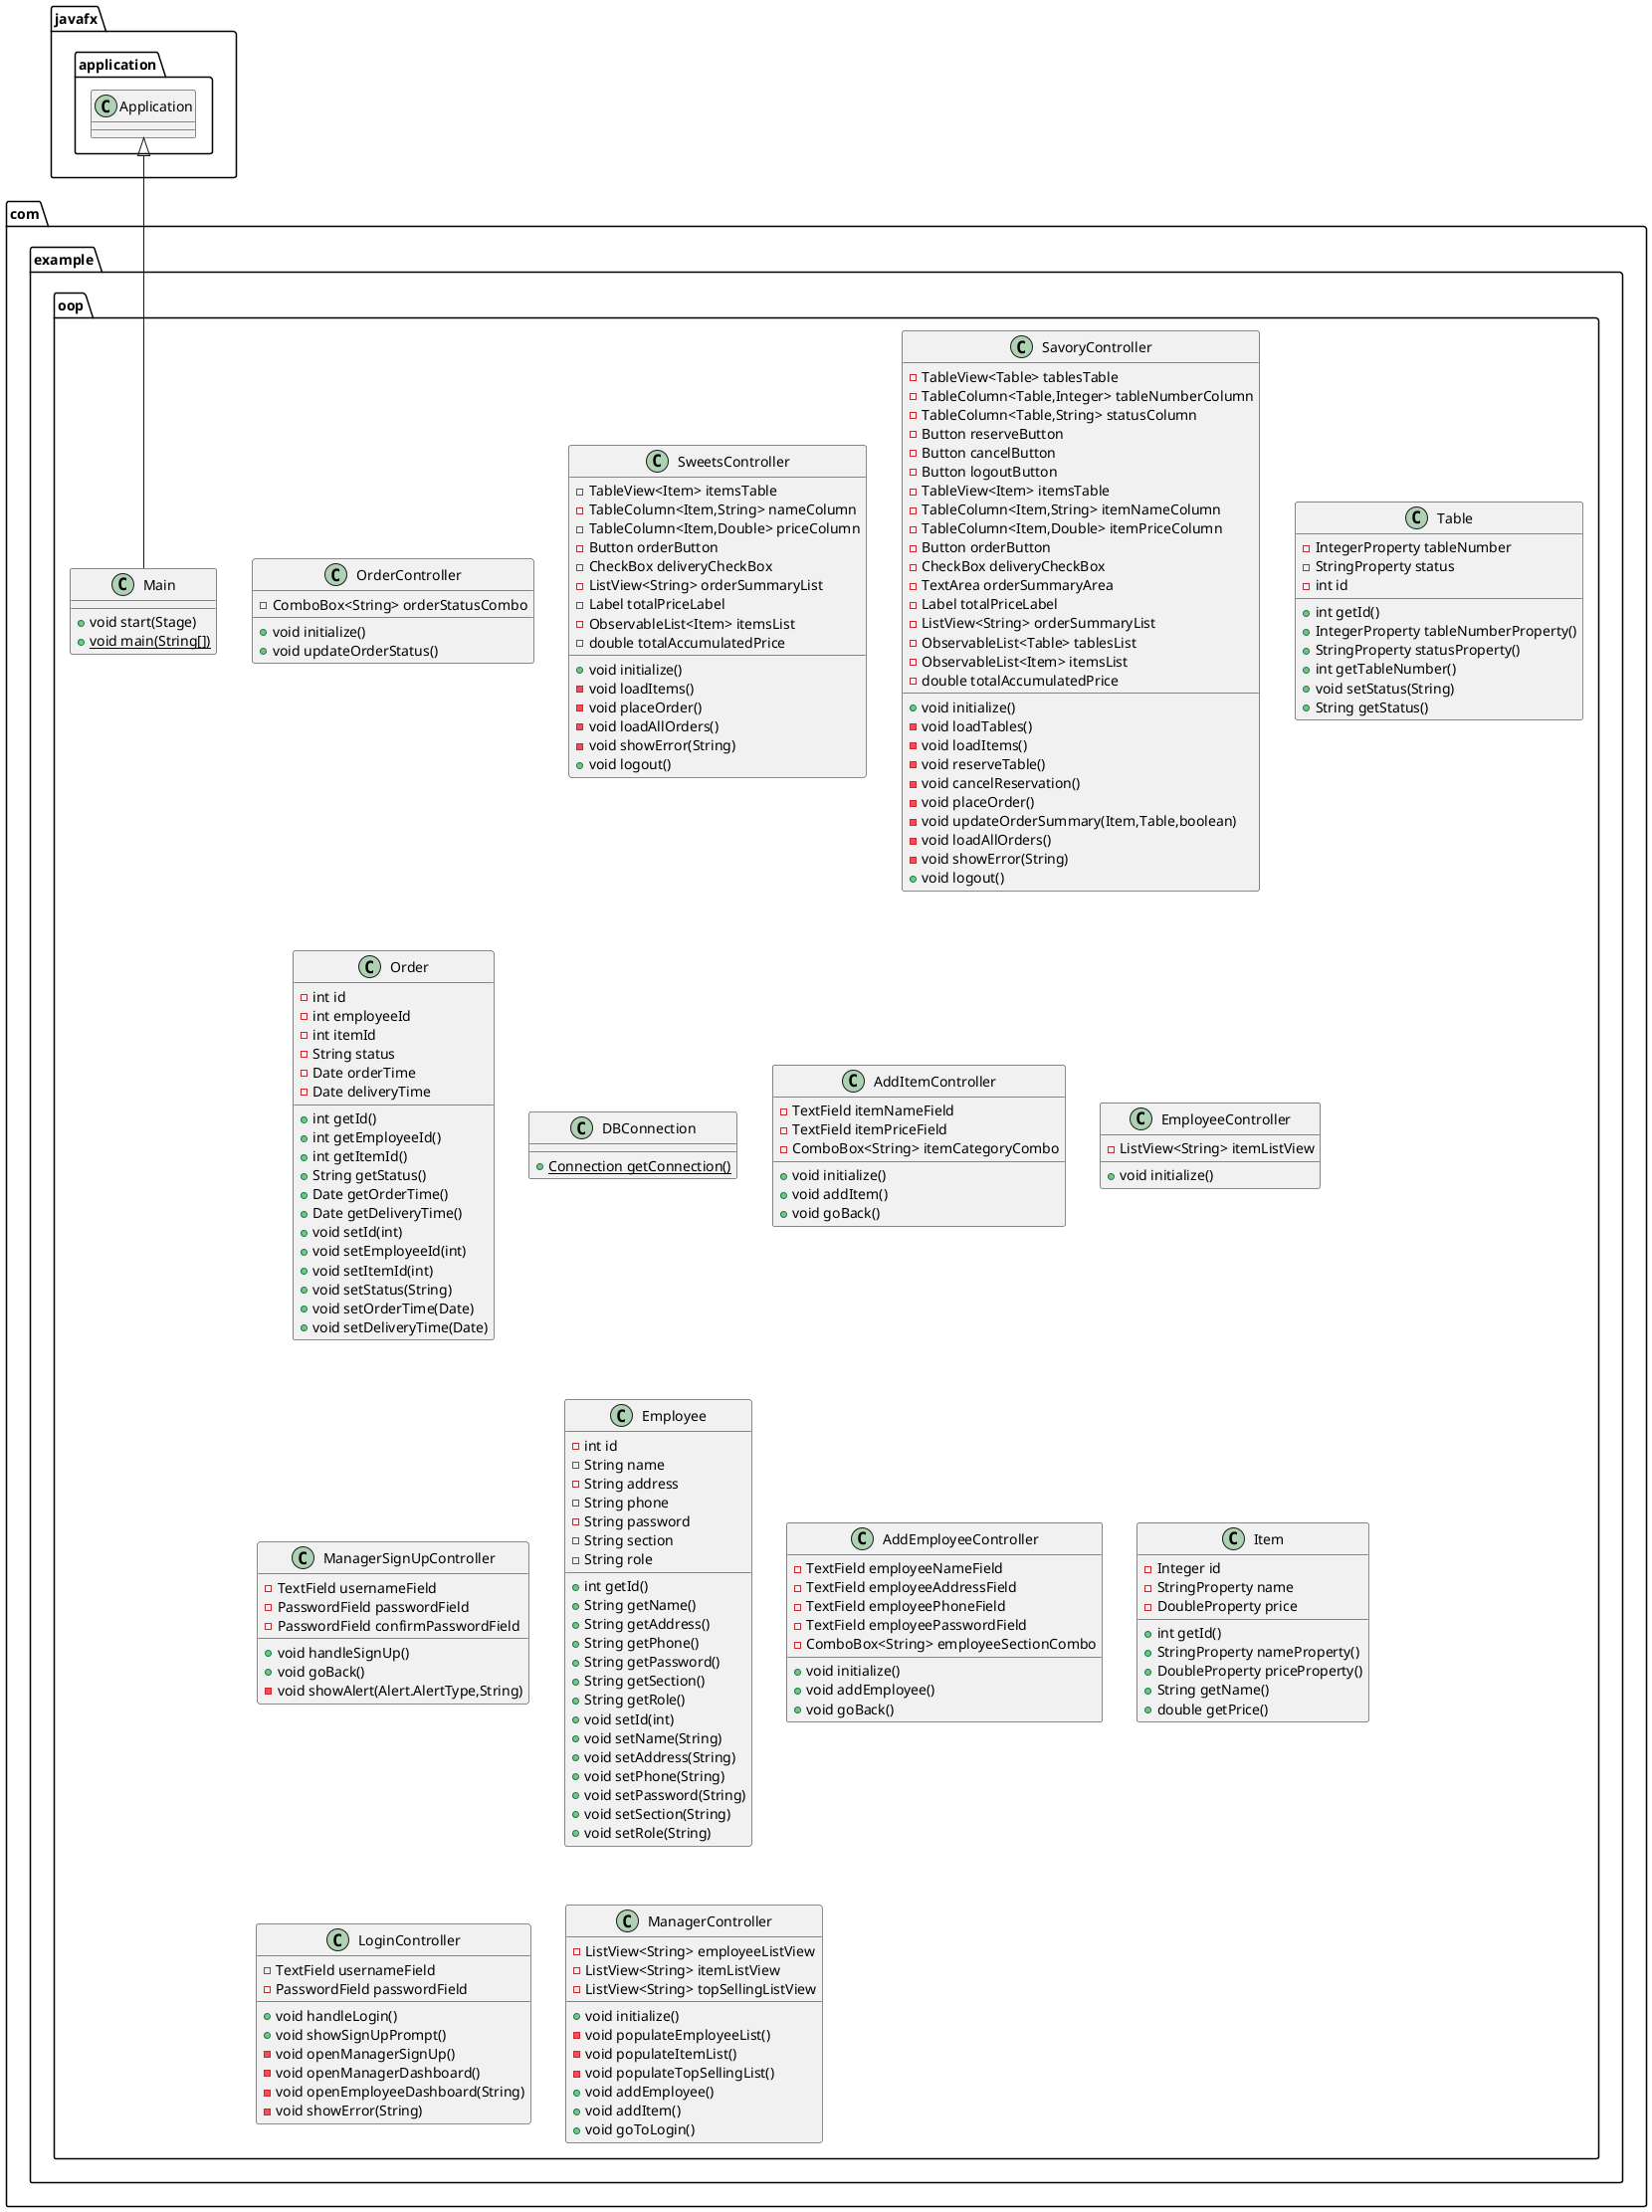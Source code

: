 @startuml
class com.example.oop.OrderController {
- ComboBox<String> orderStatusCombo
+ void initialize()
+ void updateOrderStatus()
}


class com.example.oop.Main {
+ void start(Stage)
+ {static} void main(String[])
}

class com.example.oop.SweetsController {
- TableView<Item> itemsTable
- TableColumn<Item,String> nameColumn
- TableColumn<Item,Double> priceColumn
- Button orderButton
- CheckBox deliveryCheckBox
- ListView<String> orderSummaryList
- Label totalPriceLabel
- ObservableList<Item> itemsList
- double totalAccumulatedPrice
+ void initialize()
- void loadItems()
- void placeOrder()
- void loadAllOrders()
- void showError(String)
+ void logout()
}


class com.example.oop.SavoryController {
- TableView<Table> tablesTable
- TableColumn<Table,Integer> tableNumberColumn
- TableColumn<Table,String> statusColumn
- Button reserveButton
- Button cancelButton
- Button logoutButton
- TableView<Item> itemsTable
- TableColumn<Item,String> itemNameColumn
- TableColumn<Item,Double> itemPriceColumn
- Button orderButton
- CheckBox deliveryCheckBox
- TextArea orderSummaryArea
- Label totalPriceLabel
- ListView<String> orderSummaryList
- ObservableList<Table> tablesList
- ObservableList<Item> itemsList
- double totalAccumulatedPrice
+ void initialize()
- void loadTables()
- void loadItems()
- void reserveTable()
- void cancelReservation()
- void placeOrder()
- void updateOrderSummary(Item,Table,boolean)
- void loadAllOrders()
- void showError(String)
+ void logout()
}


class com.example.oop.Table {
- IntegerProperty tableNumber
- StringProperty status
- int id
+ int getId()
+ IntegerProperty tableNumberProperty()
+ StringProperty statusProperty()
+ int getTableNumber()
+ void setStatus(String)
+ String getStatus()
}


class com.example.oop.Order {
- int id
- int employeeId
- int itemId
- String status
- Date orderTime
- Date deliveryTime
+ int getId()
+ int getEmployeeId()
+ int getItemId()
+ String getStatus()
+ Date getOrderTime()
+ Date getDeliveryTime()
+ void setId(int)
+ void setEmployeeId(int)
+ void setItemId(int)
+ void setStatus(String)
+ void setOrderTime(Date)
+ void setDeliveryTime(Date)
}


class com.example.oop.DBConnection {
+ {static} Connection getConnection()
}

class com.example.oop.AddItemController {
- TextField itemNameField
- TextField itemPriceField
- ComboBox<String> itemCategoryCombo
+ void initialize()
+ void addItem()
+ void goBack()
}


class com.example.oop.EmployeeController {
- ListView<String> itemListView
+ void initialize()
}


class com.example.oop.ManagerSignUpController {
- TextField usernameField
- PasswordField passwordField
- PasswordField confirmPasswordField
+ void handleSignUp()
+ void goBack()
- void showAlert(Alert.AlertType,String)
}


class com.example.oop.Employee {
- int id
- String name
- String address
- String phone
- String password
- String section
- String role
+ int getId()
+ String getName()
+ String getAddress()
+ String getPhone()
+ String getPassword()
+ String getSection()
+ String getRole()
+ void setId(int)
+ void setName(String)
+ void setAddress(String)
+ void setPhone(String)
+ void setPassword(String)
+ void setSection(String)
+ void setRole(String)
}


class com.example.oop.AddEmployeeController {
- TextField employeeNameField
- TextField employeeAddressField
- TextField employeePhoneField
- TextField employeePasswordField
- ComboBox<String> employeeSectionCombo
+ void initialize()
+ void addEmployee()
+ void goBack()
}


class com.example.oop.Item {
- Integer id
- StringProperty name
- DoubleProperty price
+ int getId()
+ StringProperty nameProperty()
+ DoubleProperty priceProperty()
+ String getName()
+ double getPrice()
}


class com.example.oop.LoginController {
- TextField usernameField
- PasswordField passwordField
+ void handleLogin()
+ void showSignUpPrompt()
- void openManagerSignUp()
- void openManagerDashboard()
- void openEmployeeDashboard(String)
- void showError(String)
}


class com.example.oop.ManagerController {
- ListView<String> employeeListView
- ListView<String> itemListView
- ListView<String> topSellingListView
+ void initialize()
- void populateEmployeeList()
- void populateItemList()
- void populateTopSellingList()
+ void addEmployee()
+ void addItem()
+ void goToLogin()
}




javafx.application.Application <|-- com.example.oop.Main
@enduml